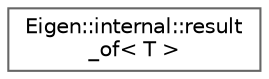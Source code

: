 digraph "类继承关系图"
{
 // LATEX_PDF_SIZE
  bgcolor="transparent";
  edge [fontname=Helvetica,fontsize=10,labelfontname=Helvetica,labelfontsize=10];
  node [fontname=Helvetica,fontsize=10,shape=box,height=0.2,width=0.4];
  rankdir="LR";
  Node0 [id="Node000000",label="Eigen::internal::result\l_of\< T \>",height=0.2,width=0.4,color="grey40", fillcolor="white", style="filled",URL="$struct_eigen_1_1internal_1_1result__of.html",tooltip=" "];
}
